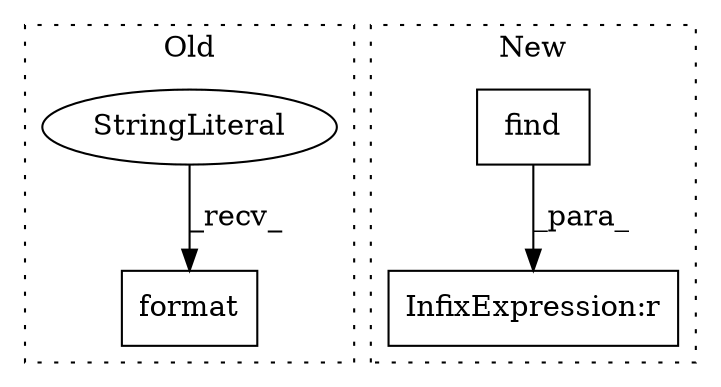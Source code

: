 digraph G {
subgraph cluster0 {
1 [label="format" a="32" s="912,923" l="7,1" shape="box"];
3 [label="StringLiteral" a="45" s="896" l="15" shape="ellipse"];
label = "Old";
style="dotted";
}
subgraph cluster1 {
2 [label="find" a="32" s="1200,1231" l="5,1" shape="box"];
4 [label="InfixExpression:r" a="27" s="1240" l="3" shape="box"];
label = "New";
style="dotted";
}
2 -> 4 [label="_para_"];
3 -> 1 [label="_recv_"];
}
